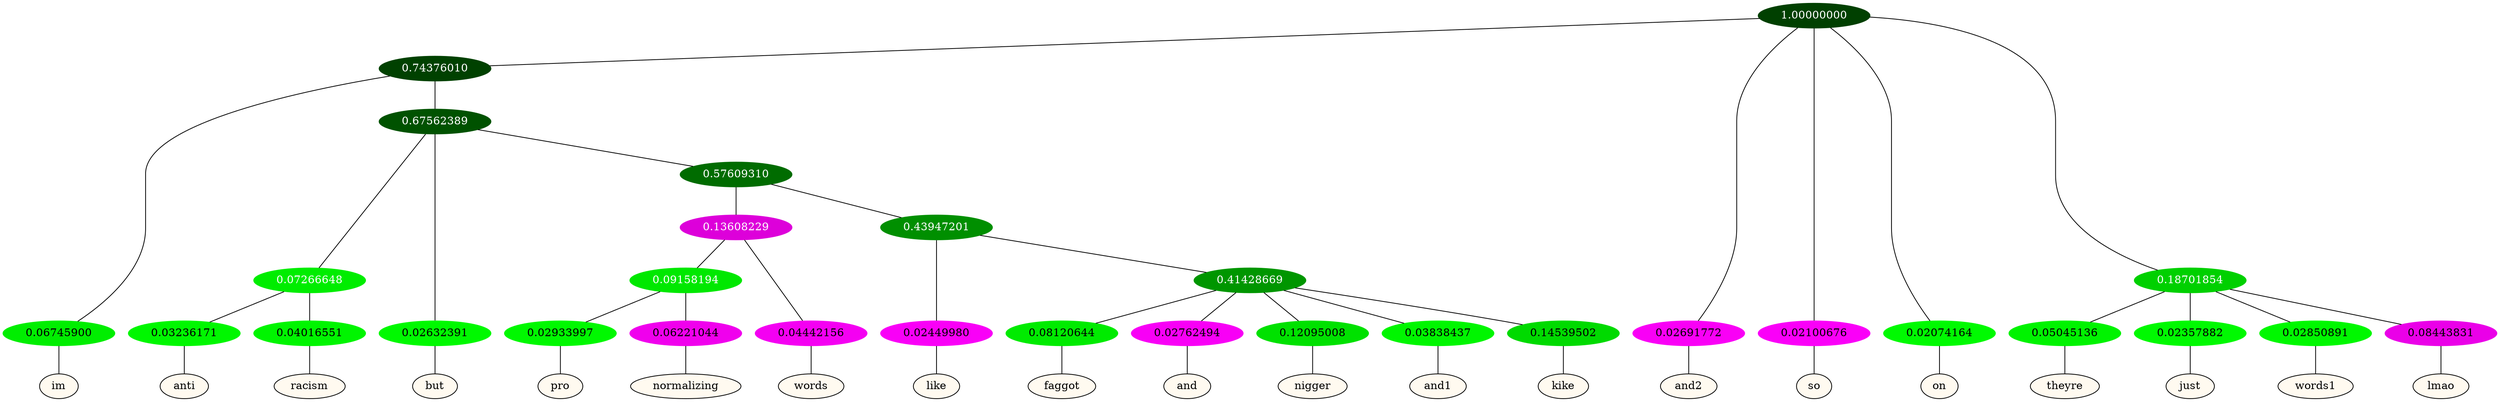 graph {
	node [format=png height=0.15 nodesep=0.001 ordering=out overlap=prism overlap_scaling=0.01 ranksep=0.001 ratio=0.2 style=filled width=0.15]
	{
		rank=same
		a_w_6 [label=im color=black fillcolor=floralwhite style="filled,solid"]
		a_w_15 [label=anti color=black fillcolor=floralwhite style="filled,solid"]
		a_w_16 [label=racism color=black fillcolor=floralwhite style="filled,solid"]
		a_w_13 [label=but color=black fillcolor=floralwhite style="filled,solid"]
		a_w_23 [label=pro color=black fillcolor=floralwhite style="filled,solid"]
		a_w_24 [label=normalizing color=black fillcolor=floralwhite style="filled,solid"]
		a_w_20 [label=words color=black fillcolor=floralwhite style="filled,solid"]
		a_w_21 [label=like color=black fillcolor=floralwhite style="filled,solid"]
		a_w_25 [label=faggot color=black fillcolor=floralwhite style="filled,solid"]
		a_w_26 [label=and color=black fillcolor=floralwhite style="filled,solid"]
		a_w_27 [label=nigger color=black fillcolor=floralwhite style="filled,solid"]
		a_w_28 [label=and1 color=black fillcolor=floralwhite style="filled,solid"]
		a_w_29 [label=kike color=black fillcolor=floralwhite style="filled,solid"]
		a_w_2 [label=and2 color=black fillcolor=floralwhite style="filled,solid"]
		a_w_3 [label=so color=black fillcolor=floralwhite style="filled,solid"]
		a_w_4 [label=on color=black fillcolor=floralwhite style="filled,solid"]
		a_w_8 [label=theyre color=black fillcolor=floralwhite style="filled,solid"]
		a_w_9 [label=just color=black fillcolor=floralwhite style="filled,solid"]
		a_w_10 [label=words1 color=black fillcolor=floralwhite style="filled,solid"]
		a_w_11 [label=lmao color=black fillcolor=floralwhite style="filled,solid"]
	}
	a_n_6 -- a_w_6
	a_n_15 -- a_w_15
	a_n_16 -- a_w_16
	a_n_13 -- a_w_13
	a_n_23 -- a_w_23
	a_n_24 -- a_w_24
	a_n_20 -- a_w_20
	a_n_21 -- a_w_21
	a_n_25 -- a_w_25
	a_n_26 -- a_w_26
	a_n_27 -- a_w_27
	a_n_28 -- a_w_28
	a_n_29 -- a_w_29
	a_n_2 -- a_w_2
	a_n_3 -- a_w_3
	a_n_4 -- a_w_4
	a_n_8 -- a_w_8
	a_n_9 -- a_w_9
	a_n_10 -- a_w_10
	a_n_11 -- a_w_11
	{
		rank=same
		a_n_6 [label=0.06745900 color="0.334 1.000 0.933" fontcolor=black]
		a_n_15 [label=0.03236171 color="0.334 1.000 0.968" fontcolor=black]
		a_n_16 [label=0.04016551 color="0.334 1.000 0.960" fontcolor=black]
		a_n_13 [label=0.02632391 color="0.334 1.000 0.974" fontcolor=black]
		a_n_23 [label=0.02933997 color="0.334 1.000 0.971" fontcolor=black]
		a_n_24 [label=0.06221044 color="0.835 1.000 0.938" fontcolor=black]
		a_n_20 [label=0.04442156 color="0.835 1.000 0.956" fontcolor=black]
		a_n_21 [label=0.02449980 color="0.835 1.000 0.976" fontcolor=black]
		a_n_25 [label=0.08120644 color="0.334 1.000 0.919" fontcolor=black]
		a_n_26 [label=0.02762494 color="0.835 1.000 0.972" fontcolor=black]
		a_n_27 [label=0.12095008 color="0.334 1.000 0.879" fontcolor=black]
		a_n_28 [label=0.03838437 color="0.334 1.000 0.962" fontcolor=black]
		a_n_29 [label=0.14539502 color="0.334 1.000 0.855" fontcolor=black]
		a_n_2 [label=0.02691772 color="0.835 1.000 0.973" fontcolor=black]
		a_n_3 [label=0.02100676 color="0.835 1.000 0.979" fontcolor=black]
		a_n_4 [label=0.02074164 color="0.334 1.000 0.979" fontcolor=black]
		a_n_8 [label=0.05045136 color="0.334 1.000 0.950" fontcolor=black]
		a_n_9 [label=0.02357882 color="0.334 1.000 0.976" fontcolor=black]
		a_n_10 [label=0.02850891 color="0.334 1.000 0.971" fontcolor=black]
		a_n_11 [label=0.08443831 color="0.835 1.000 0.916" fontcolor=black]
	}
	a_n_0 [label=1.00000000 color="0.334 1.000 0.250" fontcolor=grey99]
	a_n_1 [label=0.74376010 color="0.334 1.000 0.256" fontcolor=grey99]
	a_n_0 -- a_n_1
	a_n_0 -- a_n_2
	a_n_0 -- a_n_3
	a_n_0 -- a_n_4
	a_n_5 [label=0.18701854 color="0.334 1.000 0.813" fontcolor=grey99]
	a_n_0 -- a_n_5
	a_n_1 -- a_n_6
	a_n_7 [label=0.67562389 color="0.334 1.000 0.324" fontcolor=grey99]
	a_n_1 -- a_n_7
	a_n_5 -- a_n_8
	a_n_5 -- a_n_9
	a_n_5 -- a_n_10
	a_n_5 -- a_n_11
	a_n_12 [label=0.07266648 color="0.334 1.000 0.927" fontcolor=grey99]
	a_n_7 -- a_n_12
	a_n_7 -- a_n_13
	a_n_14 [label=0.57609310 color="0.334 1.000 0.424" fontcolor=grey99]
	a_n_7 -- a_n_14
	a_n_12 -- a_n_15
	a_n_12 -- a_n_16
	a_n_17 [label=0.13608229 color="0.835 1.000 0.864" fontcolor=grey99]
	a_n_14 -- a_n_17
	a_n_18 [label=0.43947201 color="0.334 1.000 0.561" fontcolor=grey99]
	a_n_14 -- a_n_18
	a_n_19 [label=0.09158194 color="0.334 1.000 0.908" fontcolor=grey99]
	a_n_17 -- a_n_19
	a_n_17 -- a_n_20
	a_n_18 -- a_n_21
	a_n_22 [label=0.41428669 color="0.334 1.000 0.586" fontcolor=grey99]
	a_n_18 -- a_n_22
	a_n_19 -- a_n_23
	a_n_19 -- a_n_24
	a_n_22 -- a_n_25
	a_n_22 -- a_n_26
	a_n_22 -- a_n_27
	a_n_22 -- a_n_28
	a_n_22 -- a_n_29
}
